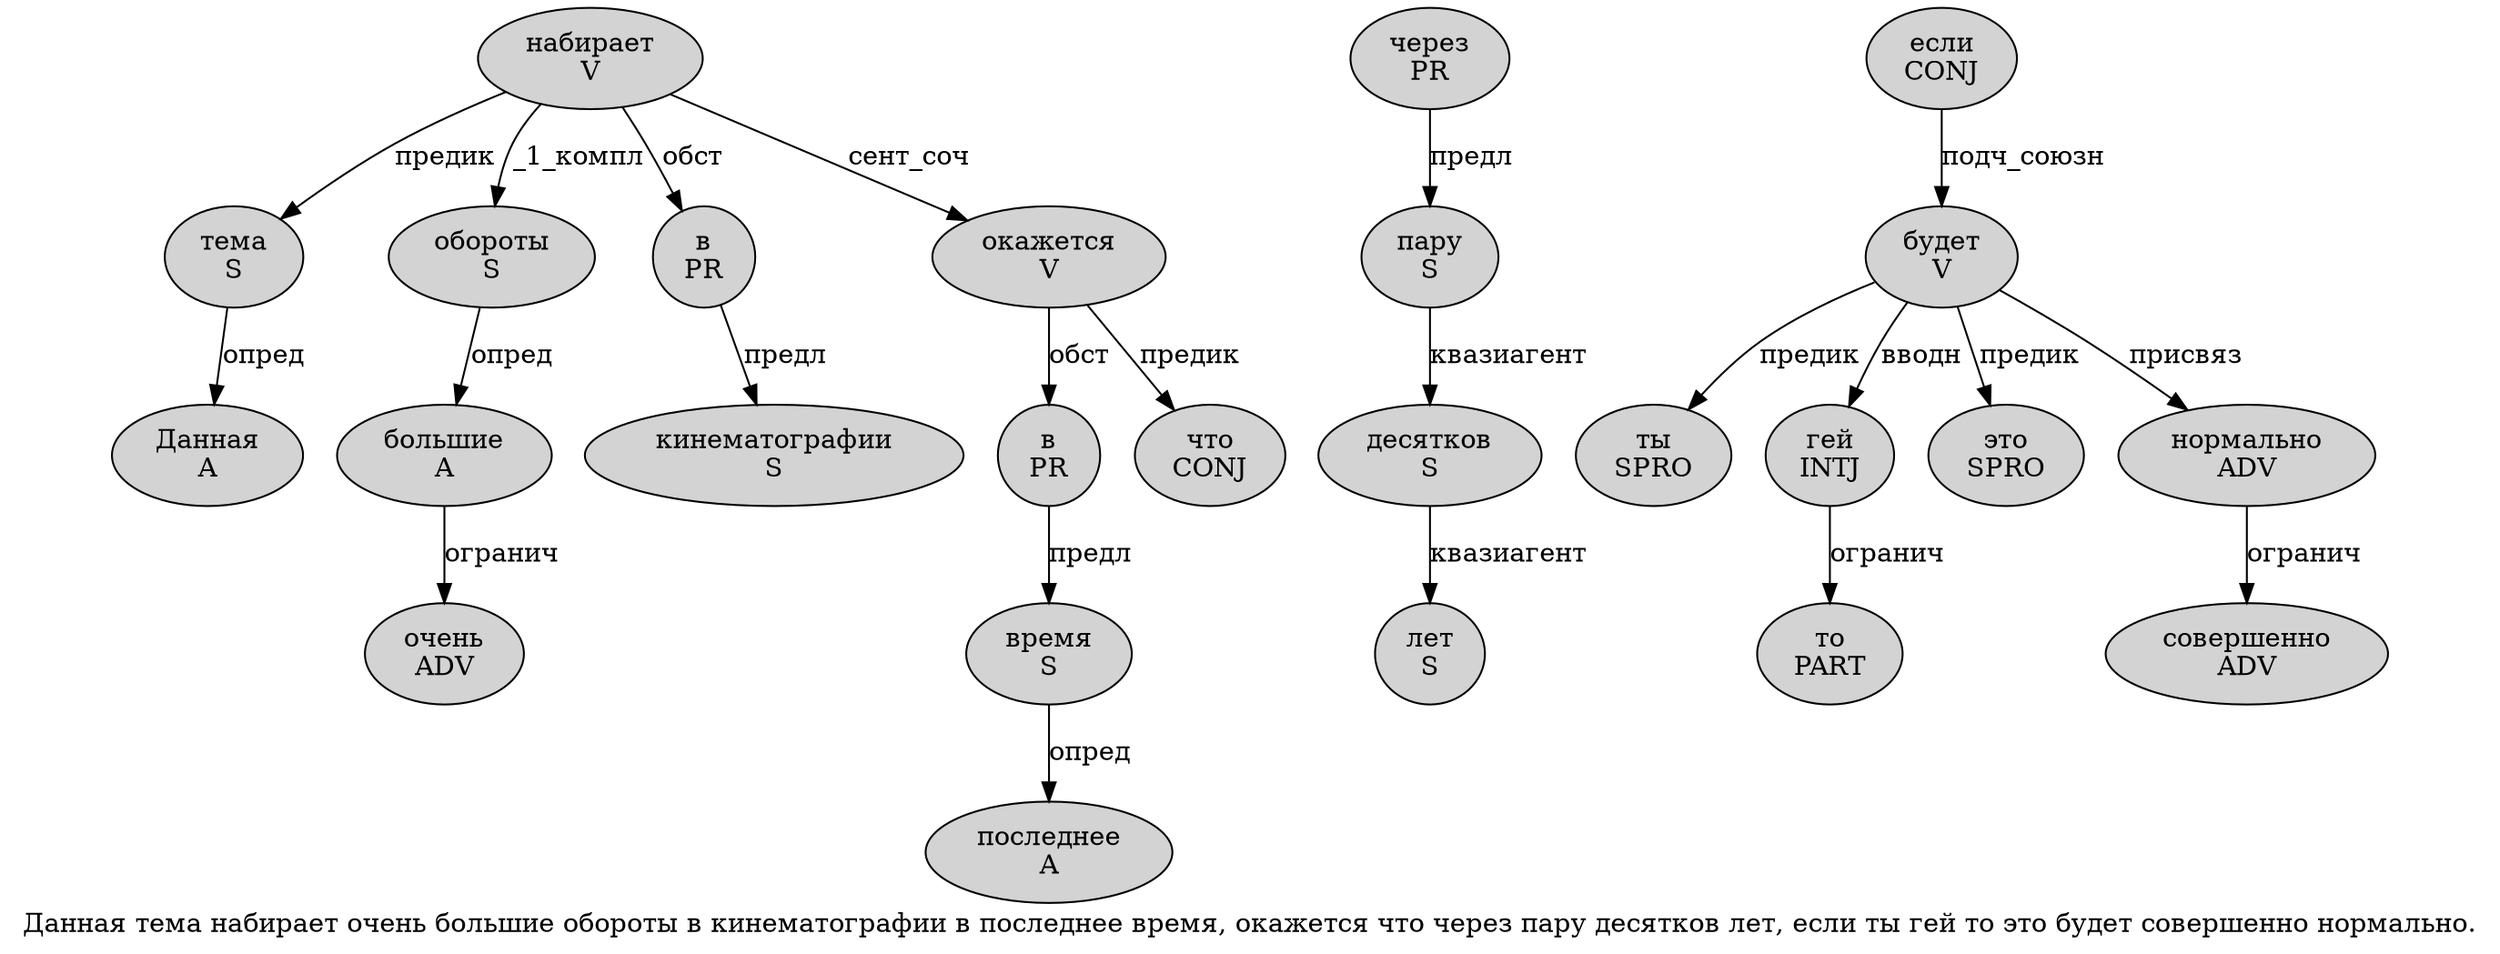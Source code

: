 digraph SENTENCE_4352 {
	graph [label="Данная тема набирает очень большие обороты в кинематографии в последнее время, окажется что через пару десятков лет, если ты гей то это будет совершенно нормально."]
	node [style=filled]
		0 [label="Данная
A" color="" fillcolor=lightgray penwidth=1 shape=ellipse]
		1 [label="тема
S" color="" fillcolor=lightgray penwidth=1 shape=ellipse]
		2 [label="набирает
V" color="" fillcolor=lightgray penwidth=1 shape=ellipse]
		3 [label="очень
ADV" color="" fillcolor=lightgray penwidth=1 shape=ellipse]
		4 [label="большие
A" color="" fillcolor=lightgray penwidth=1 shape=ellipse]
		5 [label="обороты
S" color="" fillcolor=lightgray penwidth=1 shape=ellipse]
		6 [label="в
PR" color="" fillcolor=lightgray penwidth=1 shape=ellipse]
		7 [label="кинематографии
S" color="" fillcolor=lightgray penwidth=1 shape=ellipse]
		8 [label="в
PR" color="" fillcolor=lightgray penwidth=1 shape=ellipse]
		9 [label="последнее
A" color="" fillcolor=lightgray penwidth=1 shape=ellipse]
		10 [label="время
S" color="" fillcolor=lightgray penwidth=1 shape=ellipse]
		12 [label="окажется
V" color="" fillcolor=lightgray penwidth=1 shape=ellipse]
		13 [label="что
CONJ" color="" fillcolor=lightgray penwidth=1 shape=ellipse]
		14 [label="через
PR" color="" fillcolor=lightgray penwidth=1 shape=ellipse]
		15 [label="пару
S" color="" fillcolor=lightgray penwidth=1 shape=ellipse]
		16 [label="десятков
S" color="" fillcolor=lightgray penwidth=1 shape=ellipse]
		17 [label="лет
S" color="" fillcolor=lightgray penwidth=1 shape=ellipse]
		19 [label="если
CONJ" color="" fillcolor=lightgray penwidth=1 shape=ellipse]
		20 [label="ты
SPRO" color="" fillcolor=lightgray penwidth=1 shape=ellipse]
		21 [label="гей
INTJ" color="" fillcolor=lightgray penwidth=1 shape=ellipse]
		22 [label="то
PART" color="" fillcolor=lightgray penwidth=1 shape=ellipse]
		23 [label="это
SPRO" color="" fillcolor=lightgray penwidth=1 shape=ellipse]
		24 [label="будет
V" color="" fillcolor=lightgray penwidth=1 shape=ellipse]
		25 [label="совершенно
ADV" color="" fillcolor=lightgray penwidth=1 shape=ellipse]
		26 [label="нормально
ADV" color="" fillcolor=lightgray penwidth=1 shape=ellipse]
			12 -> 8 [label="обст"]
			12 -> 13 [label="предик"]
			21 -> 22 [label="огранич"]
			1 -> 0 [label="опред"]
			2 -> 1 [label="предик"]
			2 -> 5 [label="_1_компл"]
			2 -> 6 [label="обст"]
			2 -> 12 [label="сент_соч"]
			16 -> 17 [label="квазиагент"]
			14 -> 15 [label="предл"]
			6 -> 7 [label="предл"]
			8 -> 10 [label="предл"]
			5 -> 4 [label="опред"]
			15 -> 16 [label="квазиагент"]
			19 -> 24 [label="подч_союзн"]
			26 -> 25 [label="огранич"]
			10 -> 9 [label="опред"]
			24 -> 20 [label="предик"]
			24 -> 21 [label="вводн"]
			24 -> 23 [label="предик"]
			24 -> 26 [label="присвяз"]
			4 -> 3 [label="огранич"]
}